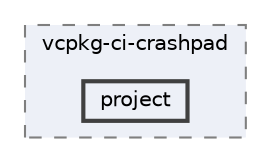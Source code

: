 digraph "external/reflect-cpp/vcpkg/scripts/test_ports/vcpkg-ci-crashpad/project"
{
 // LATEX_PDF_SIZE
  bgcolor="transparent";
  edge [fontname=Helvetica,fontsize=10,labelfontname=Helvetica,labelfontsize=10];
  node [fontname=Helvetica,fontsize=10,shape=box,height=0.2,width=0.4];
  compound=true
  subgraph clusterdir_e43b1786035cf902fe0cee5567b4bded {
    graph [ bgcolor="#edf0f7", pencolor="grey50", label="vcpkg-ci-crashpad", fontname=Helvetica,fontsize=10 style="filled,dashed", URL="dir_e43b1786035cf902fe0cee5567b4bded.html",tooltip=""]
  dir_dfcf94369358210b852391a75d5d9b59 [label="project", fillcolor="#edf0f7", color="grey25", style="filled,bold", URL="dir_dfcf94369358210b852391a75d5d9b59.html",tooltip=""];
  }
}

